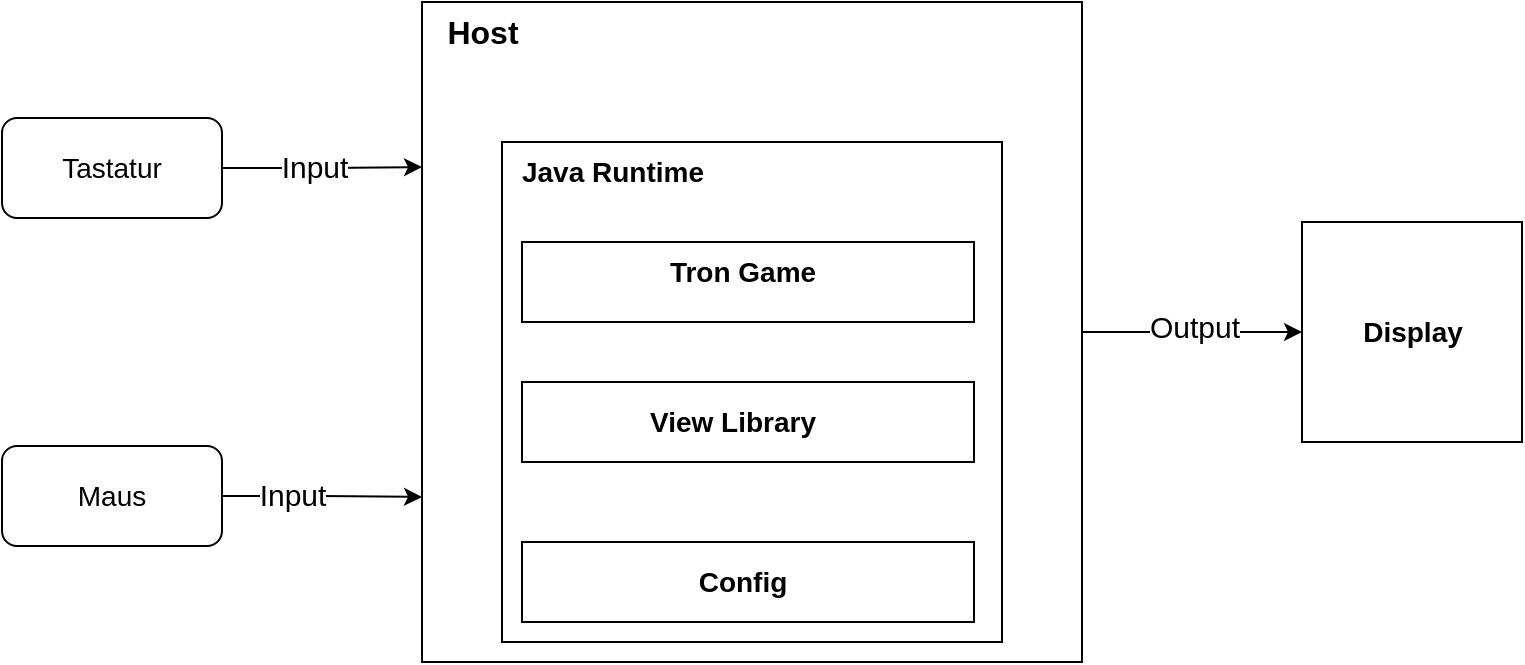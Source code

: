 <mxfile version="20.5.0" type="device"><diagram id="LZlwAIkHq7niZKrNUrXE" name="Page-1"><mxGraphModel dx="1732" dy="966" grid="1" gridSize="10" guides="1" tooltips="1" connect="1" arrows="1" fold="1" page="1" pageScale="1" pageWidth="827" pageHeight="1169" math="0" shadow="0"><root><mxCell id="0"/><mxCell id="1" parent="0"/><mxCell id="S9RrEABssMPfj2kQkIUc-26" style="edgeStyle=orthogonalEdgeStyle;rounded=0;orthogonalLoop=1;jettySize=auto;html=1;entryX=0;entryY=0.5;entryDx=0;entryDy=0;fontSize=14;" edge="1" parent="1" source="S9RrEABssMPfj2kQkIUc-1" target="S9RrEABssMPfj2kQkIUc-11"><mxGeometry relative="1" as="geometry"/></mxCell><mxCell id="S9RrEABssMPfj2kQkIUc-29" value="&lt;font style=&quot;font-size: 15px;&quot;&gt;Output&lt;/font&gt;" style="edgeLabel;html=1;align=center;verticalAlign=middle;resizable=0;points=[];fontSize=14;" vertex="1" connectable="0" parent="S9RrEABssMPfj2kQkIUc-26"><mxGeometry x="0.018" y="3" relative="1" as="geometry"><mxPoint as="offset"/></mxGeometry></mxCell><mxCell id="S9RrEABssMPfj2kQkIUc-1" value="" style="whiteSpace=wrap;html=1;aspect=fixed;" vertex="1" parent="1"><mxGeometry x="240" y="220" width="330" height="330" as="geometry"/></mxCell><mxCell id="S9RrEABssMPfj2kQkIUc-2" value="" style="whiteSpace=wrap;html=1;aspect=fixed;" vertex="1" parent="1"><mxGeometry x="280" y="290" width="250" height="250" as="geometry"/></mxCell><mxCell id="S9RrEABssMPfj2kQkIUc-3" value="" style="rounded=0;whiteSpace=wrap;html=1;" vertex="1" parent="1"><mxGeometry x="290" y="340" width="226" height="40" as="geometry"/></mxCell><mxCell id="S9RrEABssMPfj2kQkIUc-4" value="" style="rounded=0;whiteSpace=wrap;html=1;" vertex="1" parent="1"><mxGeometry x="290" y="410" width="226" height="40" as="geometry"/></mxCell><mxCell id="S9RrEABssMPfj2kQkIUc-5" value="" style="rounded=0;whiteSpace=wrap;html=1;" vertex="1" parent="1"><mxGeometry x="290" y="490" width="226" height="40" as="geometry"/></mxCell><mxCell id="S9RrEABssMPfj2kQkIUc-6" value="&lt;font style=&quot;font-size: 16px;&quot;&gt;&lt;b&gt;Host&lt;/b&gt;&lt;/font&gt;" style="text;html=1;align=center;verticalAlign=middle;resizable=0;points=[];autosize=1;strokeColor=none;fillColor=none;" vertex="1" parent="1"><mxGeometry x="240" y="220" width="60" height="30" as="geometry"/></mxCell><mxCell id="S9RrEABssMPfj2kQkIUc-7" value="&lt;font size=&quot;1&quot;&gt;&lt;b style=&quot;font-size: 14px;&quot;&gt;Java Runtime&lt;/b&gt;&lt;/font&gt;" style="text;html=1;align=center;verticalAlign=middle;resizable=0;points=[];autosize=1;strokeColor=none;fillColor=none;" vertex="1" parent="1"><mxGeometry x="280" y="290" width="110" height="30" as="geometry"/></mxCell><mxCell id="S9RrEABssMPfj2kQkIUc-8" value="&lt;font size=&quot;1&quot;&gt;&lt;b style=&quot;font-size: 14px;&quot;&gt;Tron Game&lt;/b&gt;&lt;/font&gt;" style="text;html=1;align=center;verticalAlign=middle;resizable=0;points=[];autosize=1;strokeColor=none;fillColor=none;" vertex="1" parent="1"><mxGeometry x="350" y="340" width="100" height="30" as="geometry"/></mxCell><mxCell id="S9RrEABssMPfj2kQkIUc-9" value="&lt;font size=&quot;1&quot;&gt;&lt;b style=&quot;font-size: 14px;&quot;&gt;View Library&lt;/b&gt;&lt;/font&gt;" style="text;html=1;align=center;verticalAlign=middle;resizable=0;points=[];autosize=1;strokeColor=none;fillColor=none;" vertex="1" parent="1"><mxGeometry x="340" y="415" width="110" height="30" as="geometry"/></mxCell><mxCell id="S9RrEABssMPfj2kQkIUc-10" value="&lt;font size=&quot;1&quot;&gt;&lt;b style=&quot;font-size: 14px;&quot;&gt;Config&lt;/b&gt;&lt;/font&gt;" style="text;html=1;align=center;verticalAlign=middle;resizable=0;points=[];autosize=1;strokeColor=none;fillColor=none;" vertex="1" parent="1"><mxGeometry x="365" y="495" width="70" height="30" as="geometry"/></mxCell><mxCell id="S9RrEABssMPfj2kQkIUc-11" value="" style="whiteSpace=wrap;html=1;aspect=fixed;" vertex="1" parent="1"><mxGeometry x="680" y="330" width="110" height="110" as="geometry"/></mxCell><mxCell id="S9RrEABssMPfj2kQkIUc-19" value="&lt;font size=&quot;1&quot;&gt;&lt;b style=&quot;font-size: 14px;&quot;&gt;Display&lt;/b&gt;&lt;/font&gt;" style="text;html=1;align=center;verticalAlign=middle;resizable=0;points=[];autosize=1;strokeColor=none;fillColor=none;" vertex="1" parent="1"><mxGeometry x="700" y="370" width="70" height="30" as="geometry"/></mxCell><mxCell id="S9RrEABssMPfj2kQkIUc-25" style="edgeStyle=orthogonalEdgeStyle;rounded=0;orthogonalLoop=1;jettySize=auto;html=1;entryX=0;entryY=0.25;entryDx=0;entryDy=0;fontSize=14;" edge="1" parent="1" source="S9RrEABssMPfj2kQkIUc-20" target="S9RrEABssMPfj2kQkIUc-1"><mxGeometry relative="1" as="geometry"/></mxCell><mxCell id="S9RrEABssMPfj2kQkIUc-28" value="&lt;font style=&quot;font-size: 15px;&quot;&gt;Input&lt;/font&gt;" style="edgeLabel;html=1;align=center;verticalAlign=middle;resizable=0;points=[];fontSize=14;" vertex="1" connectable="0" parent="S9RrEABssMPfj2kQkIUc-25"><mxGeometry x="-0.085" y="1" relative="1" as="geometry"><mxPoint as="offset"/></mxGeometry></mxCell><mxCell id="S9RrEABssMPfj2kQkIUc-20" value="Tastatur" style="rounded=1;whiteSpace=wrap;html=1;fontSize=14;" vertex="1" parent="1"><mxGeometry x="30" y="278" width="110" height="50" as="geometry"/></mxCell><mxCell id="S9RrEABssMPfj2kQkIUc-23" style="edgeStyle=orthogonalEdgeStyle;rounded=0;orthogonalLoop=1;jettySize=auto;html=1;entryX=0;entryY=0.75;entryDx=0;entryDy=0;fontSize=14;" edge="1" parent="1" source="S9RrEABssMPfj2kQkIUc-21" target="S9RrEABssMPfj2kQkIUc-1"><mxGeometry relative="1" as="geometry"/></mxCell><mxCell id="S9RrEABssMPfj2kQkIUc-27" value="&lt;font style=&quot;font-size: 15px;&quot;&gt;Input&lt;/font&gt;" style="edgeLabel;html=1;align=center;verticalAlign=middle;resizable=0;points=[];fontSize=14;" vertex="1" connectable="0" parent="S9RrEABssMPfj2kQkIUc-23"><mxGeometry x="-0.303" y="1" relative="1" as="geometry"><mxPoint as="offset"/></mxGeometry></mxCell><mxCell id="S9RrEABssMPfj2kQkIUc-21" value="Maus" style="rounded=1;whiteSpace=wrap;html=1;fontSize=14;" vertex="1" parent="1"><mxGeometry x="30" y="442" width="110" height="50" as="geometry"/></mxCell></root></mxGraphModel></diagram></mxfile>